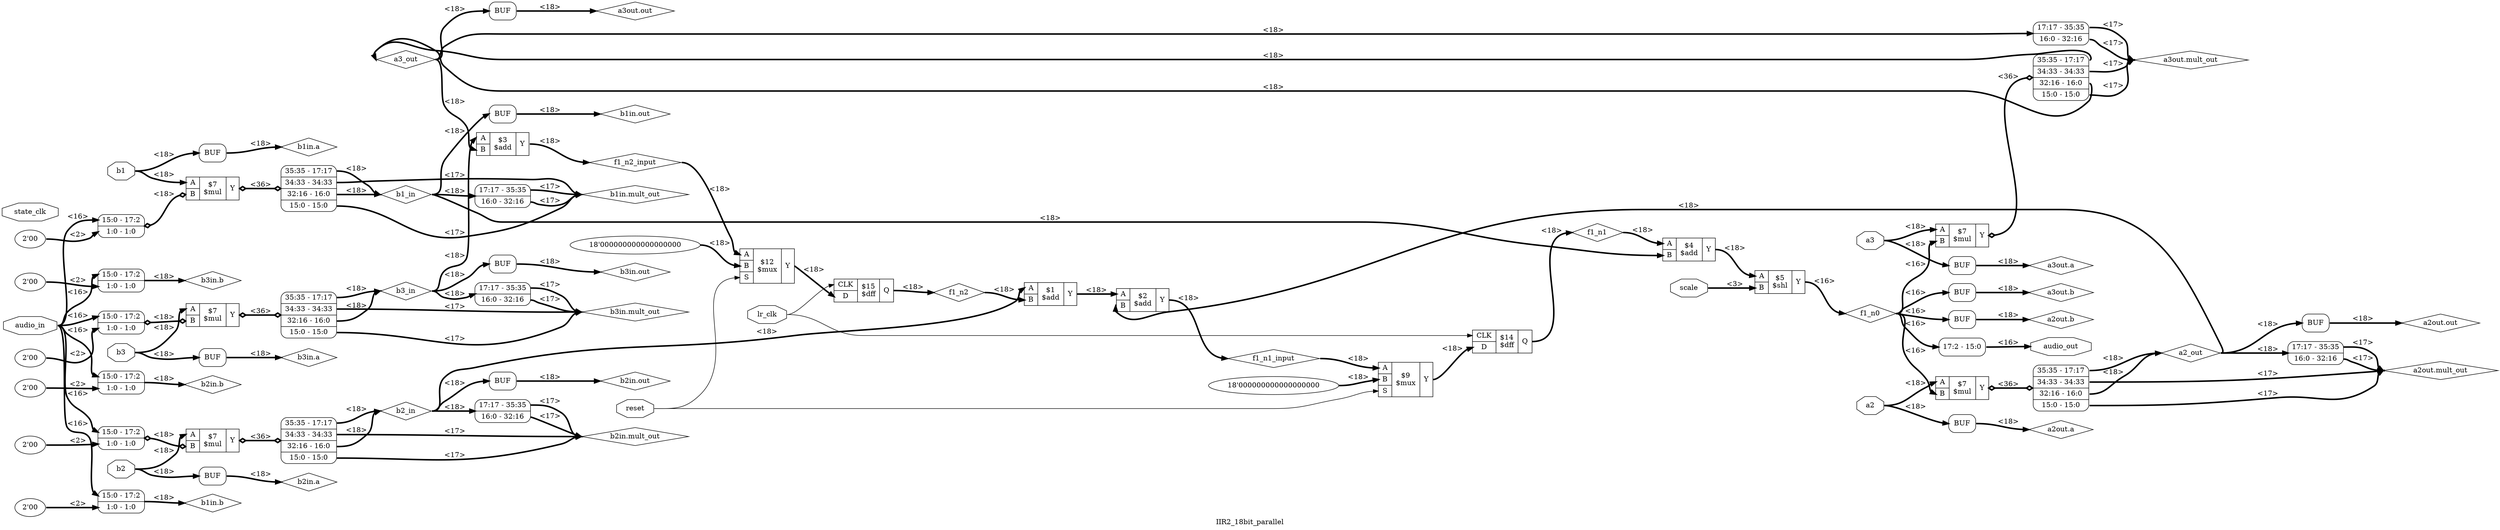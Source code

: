 digraph "IIR2_18bit_parallel" {
label="IIR2_18bit_parallel";
rankdir="LR";
remincross=true;
n2 [ shape=diamond, label="a3out.out", color="black", fontcolor="black" ];
n3 [ shape=diamond, label="a3out.a", color="black", fontcolor="black" ];
n4 [ shape=diamond, label="a3out.b", color="black", fontcolor="black" ];
n5 [ shape=diamond, label="a3out.mult_out", color="black", fontcolor="black" ];
n6 [ shape=diamond, label="a2out.out", color="black", fontcolor="black" ];
n7 [ shape=diamond, label="a2out.a", color="black", fontcolor="black" ];
n8 [ shape=diamond, label="a2out.b", color="black", fontcolor="black" ];
n9 [ shape=diamond, label="a2out.mult_out", color="black", fontcolor="black" ];
n10 [ shape=diamond, label="b3in.out", color="black", fontcolor="black" ];
n11 [ shape=diamond, label="b3in.a", color="black", fontcolor="black" ];
n12 [ shape=diamond, label="b3in.b", color="black", fontcolor="black" ];
n13 [ shape=diamond, label="b3in.mult_out", color="black", fontcolor="black" ];
n14 [ shape=diamond, label="b2in.out", color="black", fontcolor="black" ];
n15 [ shape=diamond, label="b2in.a", color="black", fontcolor="black" ];
n16 [ shape=diamond, label="b2in.b", color="black", fontcolor="black" ];
n17 [ shape=diamond, label="b2in.mult_out", color="black", fontcolor="black" ];
n18 [ shape=diamond, label="b1in.out", color="black", fontcolor="black" ];
n19 [ shape=diamond, label="b1in.a", color="black", fontcolor="black" ];
n20 [ shape=diamond, label="b1in.b", color="black", fontcolor="black" ];
n21 [ shape=diamond, label="b1in.mult_out", color="black", fontcolor="black" ];
n26 [ shape=diamond, label="f1_n0", color="black", fontcolor="black" ];
n27 [ shape=diamond, label="f1_n2_input", color="black", fontcolor="black" ];
n28 [ shape=diamond, label="f1_n1_input", color="black", fontcolor="black" ];
n29 [ shape=diamond, label="f1_n2", color="black", fontcolor="black" ];
n30 [ shape=diamond, label="f1_n1", color="black", fontcolor="black" ];
n31 [ shape=diamond, label="a3_out", color="black", fontcolor="black" ];
n32 [ shape=diamond, label="a2_out", color="black", fontcolor="black" ];
n33 [ shape=diamond, label="b3_in", color="black", fontcolor="black" ];
n34 [ shape=diamond, label="b2_in", color="black", fontcolor="black" ];
n35 [ shape=diamond, label="b1_in", color="black", fontcolor="black" ];
n36 [ shape=octagon, label="reset", color="black", fontcolor="black" ];
n37 [ shape=octagon, label="lr_clk", color="black", fontcolor="black" ];
n38 [ shape=octagon, label="state_clk", color="black", fontcolor="black" ];
n39 [ shape=octagon, label="a3", color="black", fontcolor="black" ];
n40 [ shape=octagon, label="a2", color="black", fontcolor="black" ];
n41 [ shape=octagon, label="b3", color="black", fontcolor="black" ];
n42 [ shape=octagon, label="b2", color="black", fontcolor="black" ];
n43 [ shape=octagon, label="b1", color="black", fontcolor="black" ];
n44 [ shape=octagon, label="scale", color="black", fontcolor="black" ];
n45 [ shape=octagon, label="audio_in", color="black", fontcolor="black" ];
n46 [ shape=octagon, label="audio_out", color="black", fontcolor="black" ];
c50 [ shape=record, label="{{<p47> CLK|<p48> D}|$15\n$dff|{<p49> Q}}" ];
c51 [ shape=record, label="{{<p47> CLK|<p48> D}|$14\n$dff|{<p49> Q}}" ];
v0 [ label="18'000000000000000000" ];
c56 [ shape=record, label="{{<p52> A|<p53> B|<p54> S}|$12\n$mux|{<p55> Y}}" ];
v1 [ label="18'000000000000000000" ];
c57 [ shape=record, label="{{<p52> A|<p53> B|<p54> S}|$9\n$mux|{<p55> Y}}" ];
c58 [ shape=record, label="{{<p52> A|<p53> B}|$5\n$shl|{<p55> Y}}" ];
c59 [ shape=record, label="{{<p52> A|<p53> B}|$4\n$add|{<p55> Y}}" ];
c60 [ shape=record, label="{{<p52> A|<p53> B}|$3\n$add|{<p55> Y}}" ];
c61 [ shape=record, label="{{<p52> A|<p53> B}|$2\n$add|{<p55> Y}}" ];
c62 [ shape=record, label="{{<p52> A|<p53> B}|$1\n$add|{<p55> Y}}" ];
c63 [ shape=record, label="{{<p52> A|<p53> B}|$7\n$mul|{<p55> Y}}" ];
x2 [ shape=record, style=rounded, label="<s3> 35:35 - 17:17 |<s2> 34:33 - 34:33 |<s1> 32:16 - 16:0 |<s0> 15:0 - 15:0 " ];
c63:p55:e -> x2:w [arrowhead=odiamond, arrowtail=odiamond, dir=both, color="black", style="setlinewidth(3)", label="<36>"];
c64 [ shape=record, label="{{<p52> A|<p53> B}|$7\n$mul|{<p55> Y}}" ];
x3 [ shape=record, style=rounded, label="<s3> 35:35 - 17:17 |<s2> 34:33 - 34:33 |<s1> 32:16 - 16:0 |<s0> 15:0 - 15:0 " ];
c64:p55:e -> x3:w [arrowhead=odiamond, arrowtail=odiamond, dir=both, color="black", style="setlinewidth(3)", label="<36>"];
v6 [ label="2'00" ];
c65 [ shape=record, label="{{<p52> A|<p53> B}|$7\n$mul|{<p55> Y}}" ];
x4 [ shape=record, style=rounded, label="<s3> 35:35 - 17:17 |<s2> 34:33 - 34:33 |<s1> 32:16 - 16:0 |<s0> 15:0 - 15:0 " ];
c65:p55:e -> x4:w [arrowhead=odiamond, arrowtail=odiamond, dir=both, color="black", style="setlinewidth(3)", label="<36>"];
x5 [ shape=record, style=rounded, label="<s1> 15:0 - 17:2 |<s0> 1:0 - 1:0 " ];
x5:e -> c65:p53:w [arrowhead=odiamond, arrowtail=odiamond, dir=both, color="black", style="setlinewidth(3)", label="<18>"];
v9 [ label="2'00" ];
c66 [ shape=record, label="{{<p52> A|<p53> B}|$7\n$mul|{<p55> Y}}" ];
x7 [ shape=record, style=rounded, label="<s3> 35:35 - 17:17 |<s2> 34:33 - 34:33 |<s1> 32:16 - 16:0 |<s0> 15:0 - 15:0 " ];
c66:p55:e -> x7:w [arrowhead=odiamond, arrowtail=odiamond, dir=both, color="black", style="setlinewidth(3)", label="<36>"];
x8 [ shape=record, style=rounded, label="<s1> 15:0 - 17:2 |<s0> 1:0 - 1:0 " ];
x8:e -> c66:p53:w [arrowhead=odiamond, arrowtail=odiamond, dir=both, color="black", style="setlinewidth(3)", label="<18>"];
v12 [ label="2'00" ];
c67 [ shape=record, label="{{<p52> A|<p53> B}|$7\n$mul|{<p55> Y}}" ];
x10 [ shape=record, style=rounded, label="<s3> 35:35 - 17:17 |<s2> 34:33 - 34:33 |<s1> 32:16 - 16:0 |<s0> 15:0 - 15:0 " ];
c67:p55:e -> x10:w [arrowhead=odiamond, arrowtail=odiamond, dir=both, color="black", style="setlinewidth(3)", label="<36>"];
x11 [ shape=record, style=rounded, label="<s1> 15:0 - 17:2 |<s0> 1:0 - 1:0 " ];
x11:e -> c67:p53:w [arrowhead=odiamond, arrowtail=odiamond, dir=both, color="black", style="setlinewidth(3)", label="<18>"];
x13 [shape=box, style=rounded, label="BUF"];
x14 [shape=box, style=rounded, label="BUF"];
x15 [shape=box, style=rounded, label="BUF"];
x16 [ shape=record, style=rounded, label="<s1> 17:17 - 35:35 |<s0> 16:0 - 32:16 " ];
x17 [shape=box, style=rounded, label="BUF"];
x18 [shape=box, style=rounded, label="BUF"];
x19 [shape=box, style=rounded, label="BUF"];
x20 [ shape=record, style=rounded, label="<s1> 17:17 - 35:35 |<s0> 16:0 - 32:16 " ];
x21 [shape=box, style=rounded, label="BUF"];
x22 [shape=box, style=rounded, label="BUF"];
v24 [ label="2'00" ];
x23 [ shape=record, style=rounded, label="<s1> 15:0 - 17:2 |<s0> 1:0 - 1:0 " ];
x25 [ shape=record, style=rounded, label="<s1> 17:17 - 35:35 |<s0> 16:0 - 32:16 " ];
x26 [shape=box, style=rounded, label="BUF"];
x27 [shape=box, style=rounded, label="BUF"];
v29 [ label="2'00" ];
x28 [ shape=record, style=rounded, label="<s1> 15:0 - 17:2 |<s0> 1:0 - 1:0 " ];
x30 [ shape=record, style=rounded, label="<s1> 17:17 - 35:35 |<s0> 16:0 - 32:16 " ];
x31 [shape=box, style=rounded, label="BUF"];
x32 [shape=box, style=rounded, label="BUF"];
v34 [ label="2'00" ];
x33 [ shape=record, style=rounded, label="<s1> 15:0 - 17:2 |<s0> 1:0 - 1:0 " ];
x35 [ shape=record, style=rounded, label="<s1> 17:17 - 35:35 |<s0> 16:0 - 32:16 " ];
x36 [ shape=record, style=rounded, label="<s0> 17:2 - 15:0 " ];
x21:e:e -> n10:w [color="black", style="setlinewidth(3)", label="<18>"];
x22:e:e -> n11:w [color="black", style="setlinewidth(3)", label="<18>"];
x23:e -> n12:w [color="black", style="setlinewidth(3)", label="<18>"];
x25:s0:e -> n13:w [color="black", style="setlinewidth(3)", label="<17>"];
x25:s1:e -> n13:w [color="black", style="setlinewidth(3)", label="<17>"];
x4:s0:e -> n13:w [color="black", style="setlinewidth(3)", label="<17>"];
x4:s2:e -> n13:w [color="black", style="setlinewidth(3)", label="<17>"];
x26:e:e -> n14:w [color="black", style="setlinewidth(3)", label="<18>"];
x27:e:e -> n15:w [color="black", style="setlinewidth(3)", label="<18>"];
x28:e -> n16:w [color="black", style="setlinewidth(3)", label="<18>"];
x30:s0:e -> n17:w [color="black", style="setlinewidth(3)", label="<17>"];
x30:s1:e -> n17:w [color="black", style="setlinewidth(3)", label="<17>"];
x7:s0:e -> n17:w [color="black", style="setlinewidth(3)", label="<17>"];
x7:s2:e -> n17:w [color="black", style="setlinewidth(3)", label="<17>"];
x31:e:e -> n18:w [color="black", style="setlinewidth(3)", label="<18>"];
x32:e:e -> n19:w [color="black", style="setlinewidth(3)", label="<18>"];
x13:e:e -> n2:w [color="black", style="setlinewidth(3)", label="<18>"];
x33:e -> n20:w [color="black", style="setlinewidth(3)", label="<18>"];
x10:s0:e -> n21:w [color="black", style="setlinewidth(3)", label="<17>"];
x10:s2:e -> n21:w [color="black", style="setlinewidth(3)", label="<17>"];
x35:s0:e -> n21:w [color="black", style="setlinewidth(3)", label="<17>"];
x35:s1:e -> n21:w [color="black", style="setlinewidth(3)", label="<17>"];
c59:p55:e -> c58:p52:w [color="black", style="setlinewidth(3)", label="<18>"];
c56:p55:e -> c50:p48:w [color="black", style="setlinewidth(3)", label="<18>"];
c57:p55:e -> c51:p48:w [color="black", style="setlinewidth(3)", label="<18>"];
c62:p55:e -> c61:p52:w [color="black", style="setlinewidth(3)", label="<18>"];
c58:p55:e -> n26:w [color="black", style="setlinewidth(3)", label="<16>"];
n26:e -> c63:p53:w [color="black", style="setlinewidth(3)", label="<16>"];
n26:e -> c64:p53:w [color="black", style="setlinewidth(3)", label="<16>"];
n26:e -> x15:w:w [color="black", style="setlinewidth(3)", label="<16>"];
n26:e -> x19:w:w [color="black", style="setlinewidth(3)", label="<16>"];
n26:e -> x36:s0:w [color="black", style="setlinewidth(3)", label="<16>"];
c60:p55:e -> n27:w [color="black", style="setlinewidth(3)", label="<18>"];
n27:e -> c56:p52:w [color="black", style="setlinewidth(3)", label="<18>"];
c61:p55:e -> n28:w [color="black", style="setlinewidth(3)", label="<18>"];
n28:e -> c57:p52:w [color="black", style="setlinewidth(3)", label="<18>"];
c50:p49:e -> n29:w [color="black", style="setlinewidth(3)", label="<18>"];
n29:e -> c62:p53:w [color="black", style="setlinewidth(3)", label="<18>"];
x14:e:e -> n3:w [color="black", style="setlinewidth(3)", label="<18>"];
c51:p49:e -> n30:w [color="black", style="setlinewidth(3)", label="<18>"];
n30:e -> c59:p52:w [color="black", style="setlinewidth(3)", label="<18>"];
x2:s1:e -> n31:w [color="black", style="setlinewidth(3)", label="<18>"];
x2:s3:e -> n31:w [color="black", style="setlinewidth(3)", label="<18>"];
n31:e -> c60:p53:w [color="black", style="setlinewidth(3)", label="<18>"];
n31:e -> x13:w:w [color="black", style="setlinewidth(3)", label="<18>"];
n31:e -> x16:w [color="black", style="setlinewidth(3)", label="<18>"];
x3:s1:e -> n32:w [color="black", style="setlinewidth(3)", label="<18>"];
x3:s3:e -> n32:w [color="black", style="setlinewidth(3)", label="<18>"];
n32:e -> c61:p53:w [color="black", style="setlinewidth(3)", label="<18>"];
n32:e -> x17:w:w [color="black", style="setlinewidth(3)", label="<18>"];
n32:e -> x20:w [color="black", style="setlinewidth(3)", label="<18>"];
x4:s1:e -> n33:w [color="black", style="setlinewidth(3)", label="<18>"];
x4:s3:e -> n33:w [color="black", style="setlinewidth(3)", label="<18>"];
n33:e -> c60:p52:w [color="black", style="setlinewidth(3)", label="<18>"];
n33:e -> x21:w:w [color="black", style="setlinewidth(3)", label="<18>"];
n33:e -> x25:w [color="black", style="setlinewidth(3)", label="<18>"];
x7:s1:e -> n34:w [color="black", style="setlinewidth(3)", label="<18>"];
x7:s3:e -> n34:w [color="black", style="setlinewidth(3)", label="<18>"];
n34:e -> c62:p52:w [color="black", style="setlinewidth(3)", label="<18>"];
n34:e -> x26:w:w [color="black", style="setlinewidth(3)", label="<18>"];
n34:e -> x30:w [color="black", style="setlinewidth(3)", label="<18>"];
x10:s1:e -> n35:w [color="black", style="setlinewidth(3)", label="<18>"];
x10:s3:e -> n35:w [color="black", style="setlinewidth(3)", label="<18>"];
n35:e -> c59:p53:w [color="black", style="setlinewidth(3)", label="<18>"];
n35:e -> x31:w:w [color="black", style="setlinewidth(3)", label="<18>"];
n35:e -> x35:w [color="black", style="setlinewidth(3)", label="<18>"];
n36:e -> c56:p54:w [color="black", label=""];
n36:e -> c57:p54:w [color="black", label=""];
n37:e -> c50:p47:w [color="black", label=""];
n37:e -> c51:p47:w [color="black", label=""];
n39:e -> c63:p52:w [color="black", style="setlinewidth(3)", label="<18>"];
n39:e -> x14:w:w [color="black", style="setlinewidth(3)", label="<18>"];
x15:e:e -> n4:w [color="black", style="setlinewidth(3)", label="<18>"];
n40:e -> c64:p52:w [color="black", style="setlinewidth(3)", label="<18>"];
n40:e -> x18:w:w [color="black", style="setlinewidth(3)", label="<18>"];
n41:e -> c65:p52:w [color="black", style="setlinewidth(3)", label="<18>"];
n41:e -> x22:w:w [color="black", style="setlinewidth(3)", label="<18>"];
n42:e -> c66:p52:w [color="black", style="setlinewidth(3)", label="<18>"];
n42:e -> x27:w:w [color="black", style="setlinewidth(3)", label="<18>"];
n43:e -> c67:p52:w [color="black", style="setlinewidth(3)", label="<18>"];
n43:e -> x32:w:w [color="black", style="setlinewidth(3)", label="<18>"];
n44:e -> c58:p53:w [color="black", style="setlinewidth(3)", label="<3>"];
n45:e -> x11:s1:w [color="black", style="setlinewidth(3)", label="<16>"];
n45:e -> x23:s1:w [color="black", style="setlinewidth(3)", label="<16>"];
n45:e -> x28:s1:w [color="black", style="setlinewidth(3)", label="<16>"];
n45:e -> x33:s1:w [color="black", style="setlinewidth(3)", label="<16>"];
n45:e -> x5:s1:w [color="black", style="setlinewidth(3)", label="<16>"];
n45:e -> x8:s1:w [color="black", style="setlinewidth(3)", label="<16>"];
x36:e -> n46:w [color="black", style="setlinewidth(3)", label="<16>"];
x16:s0:e -> n5:w [color="black", style="setlinewidth(3)", label="<17>"];
x16:s1:e -> n5:w [color="black", style="setlinewidth(3)", label="<17>"];
x2:s0:e -> n5:w [color="black", style="setlinewidth(3)", label="<17>"];
x2:s2:e -> n5:w [color="black", style="setlinewidth(3)", label="<17>"];
x17:e:e -> n6:w [color="black", style="setlinewidth(3)", label="<18>"];
x18:e:e -> n7:w [color="black", style="setlinewidth(3)", label="<18>"];
x19:e:e -> n8:w [color="black", style="setlinewidth(3)", label="<18>"];
x20:s0:e -> n9:w [color="black", style="setlinewidth(3)", label="<17>"];
x20:s1:e -> n9:w [color="black", style="setlinewidth(3)", label="<17>"];
x3:s0:e -> n9:w [color="black", style="setlinewidth(3)", label="<17>"];
x3:s2:e -> n9:w [color="black", style="setlinewidth(3)", label="<17>"];
v0:e -> c56:p53:w [color="black", style="setlinewidth(3)", label="<18>"];
v1:e -> c57:p53:w [color="black", style="setlinewidth(3)", label="<18>"];
v12:e -> x11:s0:w [color="black", style="setlinewidth(3)", label="<2>"];
v24:e -> x23:s0:w [color="black", style="setlinewidth(3)", label="<2>"];
v29:e -> x28:s0:w [color="black", style="setlinewidth(3)", label="<2>"];
v34:e -> x33:s0:w [color="black", style="setlinewidth(3)", label="<2>"];
v6:e -> x5:s0:w [color="black", style="setlinewidth(3)", label="<2>"];
v9:e -> x8:s0:w [color="black", style="setlinewidth(3)", label="<2>"];
}
